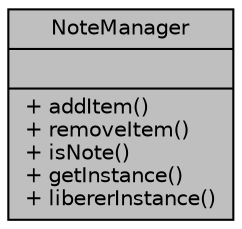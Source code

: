 digraph "NoteManager"
{
  edge [fontname="Helvetica",fontsize="10",labelfontname="Helvetica",labelfontsize="10"];
  node [fontname="Helvetica",fontsize="10",shape=record];
  Node1 [label="{NoteManager\n||+ addItem()\l+ removeItem()\l+ isNote()\l+ getInstance()\l+ libererInstance()\l}",height=0.2,width=0.4,color="black", fillcolor="grey75", style="filled" fontcolor="black"];
}
